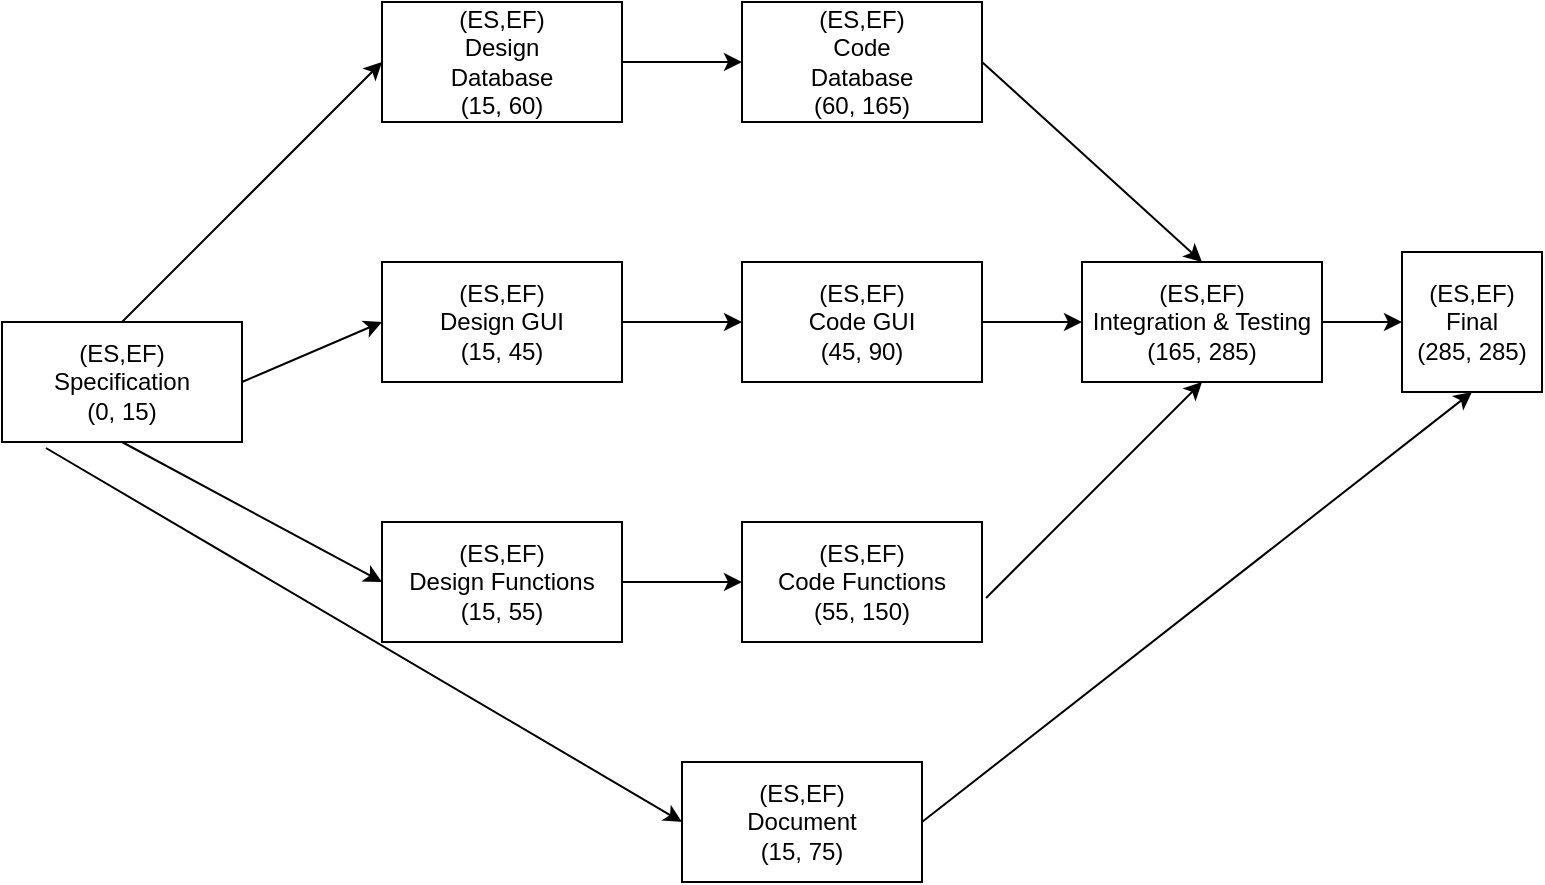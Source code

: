 <mxfile version="20.8.17" type="github">
  <diagram name="Page-1" id="s7Z92FYtfd4AjHY4wwW-">
    <mxGraphModel dx="954" dy="620" grid="1" gridSize="10" guides="1" tooltips="1" connect="1" arrows="1" fold="1" page="1" pageScale="1" pageWidth="827" pageHeight="1169" math="0" shadow="0">
      <root>
        <mxCell id="0" />
        <mxCell id="1" parent="0" />
        <mxCell id="HJmFfL-IA-otd9AgBnYl-1" value="(ES,EF)&lt;br&gt;Specification&lt;br&gt;(0, 15)" style="rounded=0;whiteSpace=wrap;html=1;" vertex="1" parent="1">
          <mxGeometry x="40" y="260" width="120" height="60" as="geometry" />
        </mxCell>
        <mxCell id="HJmFfL-IA-otd9AgBnYl-16" style="edgeStyle=orthogonalEdgeStyle;rounded=0;orthogonalLoop=1;jettySize=auto;html=1;exitX=1;exitY=0.5;exitDx=0;exitDy=0;" edge="1" parent="1" source="HJmFfL-IA-otd9AgBnYl-2" target="HJmFfL-IA-otd9AgBnYl-6">
          <mxGeometry relative="1" as="geometry" />
        </mxCell>
        <mxCell id="HJmFfL-IA-otd9AgBnYl-2" value="(ES,EF)&lt;br&gt;Design&lt;br&gt;Database&lt;br&gt;(15, 60)" style="rounded=0;whiteSpace=wrap;html=1;" vertex="1" parent="1">
          <mxGeometry x="230" y="100" width="120" height="60" as="geometry" />
        </mxCell>
        <mxCell id="HJmFfL-IA-otd9AgBnYl-15" style="edgeStyle=orthogonalEdgeStyle;rounded=0;orthogonalLoop=1;jettySize=auto;html=1;exitX=1;exitY=0.5;exitDx=0;exitDy=0;" edge="1" parent="1" source="HJmFfL-IA-otd9AgBnYl-3" target="HJmFfL-IA-otd9AgBnYl-7">
          <mxGeometry relative="1" as="geometry" />
        </mxCell>
        <mxCell id="HJmFfL-IA-otd9AgBnYl-3" value="(ES,EF)&lt;br&gt;Design GUI&lt;br&gt;(15, 45)" style="rounded=0;whiteSpace=wrap;html=1;" vertex="1" parent="1">
          <mxGeometry x="230" y="230" width="120" height="60" as="geometry" />
        </mxCell>
        <mxCell id="HJmFfL-IA-otd9AgBnYl-14" style="edgeStyle=orthogonalEdgeStyle;rounded=0;orthogonalLoop=1;jettySize=auto;html=1;exitX=1;exitY=0.5;exitDx=0;exitDy=0;entryX=0;entryY=0.5;entryDx=0;entryDy=0;" edge="1" parent="1" source="HJmFfL-IA-otd9AgBnYl-4" target="HJmFfL-IA-otd9AgBnYl-8">
          <mxGeometry relative="1" as="geometry" />
        </mxCell>
        <mxCell id="HJmFfL-IA-otd9AgBnYl-4" value="(ES,EF)&lt;br&gt;Design Functions&lt;br&gt;(15, 55)" style="rounded=0;whiteSpace=wrap;html=1;" vertex="1" parent="1">
          <mxGeometry x="230" y="360" width="120" height="60" as="geometry" />
        </mxCell>
        <mxCell id="HJmFfL-IA-otd9AgBnYl-5" value="(ES,EF)&lt;br style=&quot;border-color: var(--border-color);&quot;&gt;Document&lt;br style=&quot;border-color: var(--border-color);&quot;&gt;(15, 75)" style="rounded=0;whiteSpace=wrap;html=1;" vertex="1" parent="1">
          <mxGeometry x="380" y="480" width="120" height="60" as="geometry" />
        </mxCell>
        <mxCell id="HJmFfL-IA-otd9AgBnYl-6" value="(ES,EF)&lt;br style=&quot;border-color: var(--border-color);&quot;&gt;Code&lt;br style=&quot;border-color: var(--border-color);&quot;&gt;Database&lt;br style=&quot;border-color: var(--border-color);&quot;&gt;(60, 165)" style="rounded=0;whiteSpace=wrap;html=1;" vertex="1" parent="1">
          <mxGeometry x="410" y="100" width="120" height="60" as="geometry" />
        </mxCell>
        <mxCell id="HJmFfL-IA-otd9AgBnYl-17" style="edgeStyle=orthogonalEdgeStyle;rounded=0;orthogonalLoop=1;jettySize=auto;html=1;exitX=1;exitY=0.5;exitDx=0;exitDy=0;entryX=0;entryY=0.5;entryDx=0;entryDy=0;" edge="1" parent="1" source="HJmFfL-IA-otd9AgBnYl-7" target="HJmFfL-IA-otd9AgBnYl-9">
          <mxGeometry relative="1" as="geometry" />
        </mxCell>
        <mxCell id="HJmFfL-IA-otd9AgBnYl-7" value="(ES,EF)&lt;br style=&quot;border-color: var(--border-color);&quot;&gt;Code GUI&lt;br style=&quot;border-color: var(--border-color);&quot;&gt;(45, 90)" style="rounded=0;whiteSpace=wrap;html=1;" vertex="1" parent="1">
          <mxGeometry x="410" y="230" width="120" height="60" as="geometry" />
        </mxCell>
        <mxCell id="HJmFfL-IA-otd9AgBnYl-8" value="(ES,EF)&lt;br style=&quot;border-color: var(--border-color);&quot;&gt;Code Functions&lt;br style=&quot;border-color: var(--border-color);&quot;&gt;(55, 150)" style="rounded=0;whiteSpace=wrap;html=1;" vertex="1" parent="1">
          <mxGeometry x="410" y="360" width="120" height="60" as="geometry" />
        </mxCell>
        <mxCell id="HJmFfL-IA-otd9AgBnYl-18" style="edgeStyle=orthogonalEdgeStyle;rounded=0;orthogonalLoop=1;jettySize=auto;html=1;exitX=1;exitY=0.5;exitDx=0;exitDy=0;entryX=0;entryY=0.5;entryDx=0;entryDy=0;" edge="1" parent="1" source="HJmFfL-IA-otd9AgBnYl-9" target="HJmFfL-IA-otd9AgBnYl-10">
          <mxGeometry relative="1" as="geometry" />
        </mxCell>
        <mxCell id="HJmFfL-IA-otd9AgBnYl-9" value="(ES,EF)&lt;br style=&quot;border-color: var(--border-color);&quot;&gt;Integration &amp;amp; Testing&lt;br style=&quot;border-color: var(--border-color);&quot;&gt;(165, 285)" style="rounded=0;whiteSpace=wrap;html=1;" vertex="1" parent="1">
          <mxGeometry x="580" y="230" width="120" height="60" as="geometry" />
        </mxCell>
        <mxCell id="HJmFfL-IA-otd9AgBnYl-10" value="(ES,EF)&lt;br style=&quot;border-color: var(--border-color);&quot;&gt;Final&lt;br style=&quot;border-color: var(--border-color);&quot;&gt;(285, 285)" style="whiteSpace=wrap;html=1;aspect=fixed;" vertex="1" parent="1">
          <mxGeometry x="740" y="225" width="70" height="70" as="geometry" />
        </mxCell>
        <mxCell id="HJmFfL-IA-otd9AgBnYl-12" value="" style="endArrow=classic;html=1;rounded=0;exitX=0.5;exitY=0;exitDx=0;exitDy=0;entryX=0;entryY=0.5;entryDx=0;entryDy=0;" edge="1" parent="1" source="HJmFfL-IA-otd9AgBnYl-1" target="HJmFfL-IA-otd9AgBnYl-2">
          <mxGeometry width="50" height="50" relative="1" as="geometry">
            <mxPoint x="110" y="220" as="sourcePoint" />
            <mxPoint x="160" y="170" as="targetPoint" />
          </mxGeometry>
        </mxCell>
        <mxCell id="HJmFfL-IA-otd9AgBnYl-13" value="" style="endArrow=classic;html=1;rounded=0;exitX=0.5;exitY=1;exitDx=0;exitDy=0;entryX=0;entryY=0.5;entryDx=0;entryDy=0;" edge="1" parent="1" source="HJmFfL-IA-otd9AgBnYl-1" target="HJmFfL-IA-otd9AgBnYl-4">
          <mxGeometry width="50" height="50" relative="1" as="geometry">
            <mxPoint x="150" y="380" as="sourcePoint" />
            <mxPoint x="200" y="330" as="targetPoint" />
          </mxGeometry>
        </mxCell>
        <mxCell id="HJmFfL-IA-otd9AgBnYl-19" value="" style="endArrow=classic;html=1;rounded=0;exitX=0.183;exitY=1.05;exitDx=0;exitDy=0;exitPerimeter=0;entryX=0;entryY=0.5;entryDx=0;entryDy=0;" edge="1" parent="1" source="HJmFfL-IA-otd9AgBnYl-1" target="HJmFfL-IA-otd9AgBnYl-5">
          <mxGeometry width="50" height="50" relative="1" as="geometry">
            <mxPoint x="330" y="500" as="sourcePoint" />
            <mxPoint x="380" y="450" as="targetPoint" />
          </mxGeometry>
        </mxCell>
        <mxCell id="HJmFfL-IA-otd9AgBnYl-20" value="" style="endArrow=classic;html=1;rounded=0;exitX=1;exitY=0.5;exitDx=0;exitDy=0;entryX=0;entryY=0.5;entryDx=0;entryDy=0;" edge="1" parent="1" source="HJmFfL-IA-otd9AgBnYl-1" target="HJmFfL-IA-otd9AgBnYl-3">
          <mxGeometry width="50" height="50" relative="1" as="geometry">
            <mxPoint x="160" y="310" as="sourcePoint" />
            <mxPoint x="210" y="260" as="targetPoint" />
          </mxGeometry>
        </mxCell>
        <mxCell id="HJmFfL-IA-otd9AgBnYl-21" value="" style="endArrow=classic;html=1;rounded=0;exitX=1;exitY=0.5;exitDx=0;exitDy=0;entryX=0.5;entryY=0;entryDx=0;entryDy=0;" edge="1" parent="1" source="HJmFfL-IA-otd9AgBnYl-6" target="HJmFfL-IA-otd9AgBnYl-9">
          <mxGeometry width="50" height="50" relative="1" as="geometry">
            <mxPoint x="550" y="190" as="sourcePoint" />
            <mxPoint x="600" y="140" as="targetPoint" />
          </mxGeometry>
        </mxCell>
        <mxCell id="HJmFfL-IA-otd9AgBnYl-22" value="" style="endArrow=classic;html=1;rounded=0;entryX=0.5;entryY=1;entryDx=0;entryDy=0;exitX=1.017;exitY=0.633;exitDx=0;exitDy=0;exitPerimeter=0;" edge="1" parent="1" source="HJmFfL-IA-otd9AgBnYl-8" target="HJmFfL-IA-otd9AgBnYl-9">
          <mxGeometry width="50" height="50" relative="1" as="geometry">
            <mxPoint x="530" y="400" as="sourcePoint" />
            <mxPoint x="580" y="350" as="targetPoint" />
          </mxGeometry>
        </mxCell>
        <mxCell id="HJmFfL-IA-otd9AgBnYl-23" value="" style="endArrow=classic;html=1;rounded=0;exitX=1;exitY=0.5;exitDx=0;exitDy=0;entryX=0.5;entryY=1;entryDx=0;entryDy=0;" edge="1" parent="1" source="HJmFfL-IA-otd9AgBnYl-5" target="HJmFfL-IA-otd9AgBnYl-10">
          <mxGeometry width="50" height="50" relative="1" as="geometry">
            <mxPoint x="650" y="490" as="sourcePoint" />
            <mxPoint x="700" y="440" as="targetPoint" />
          </mxGeometry>
        </mxCell>
      </root>
    </mxGraphModel>
  </diagram>
</mxfile>
